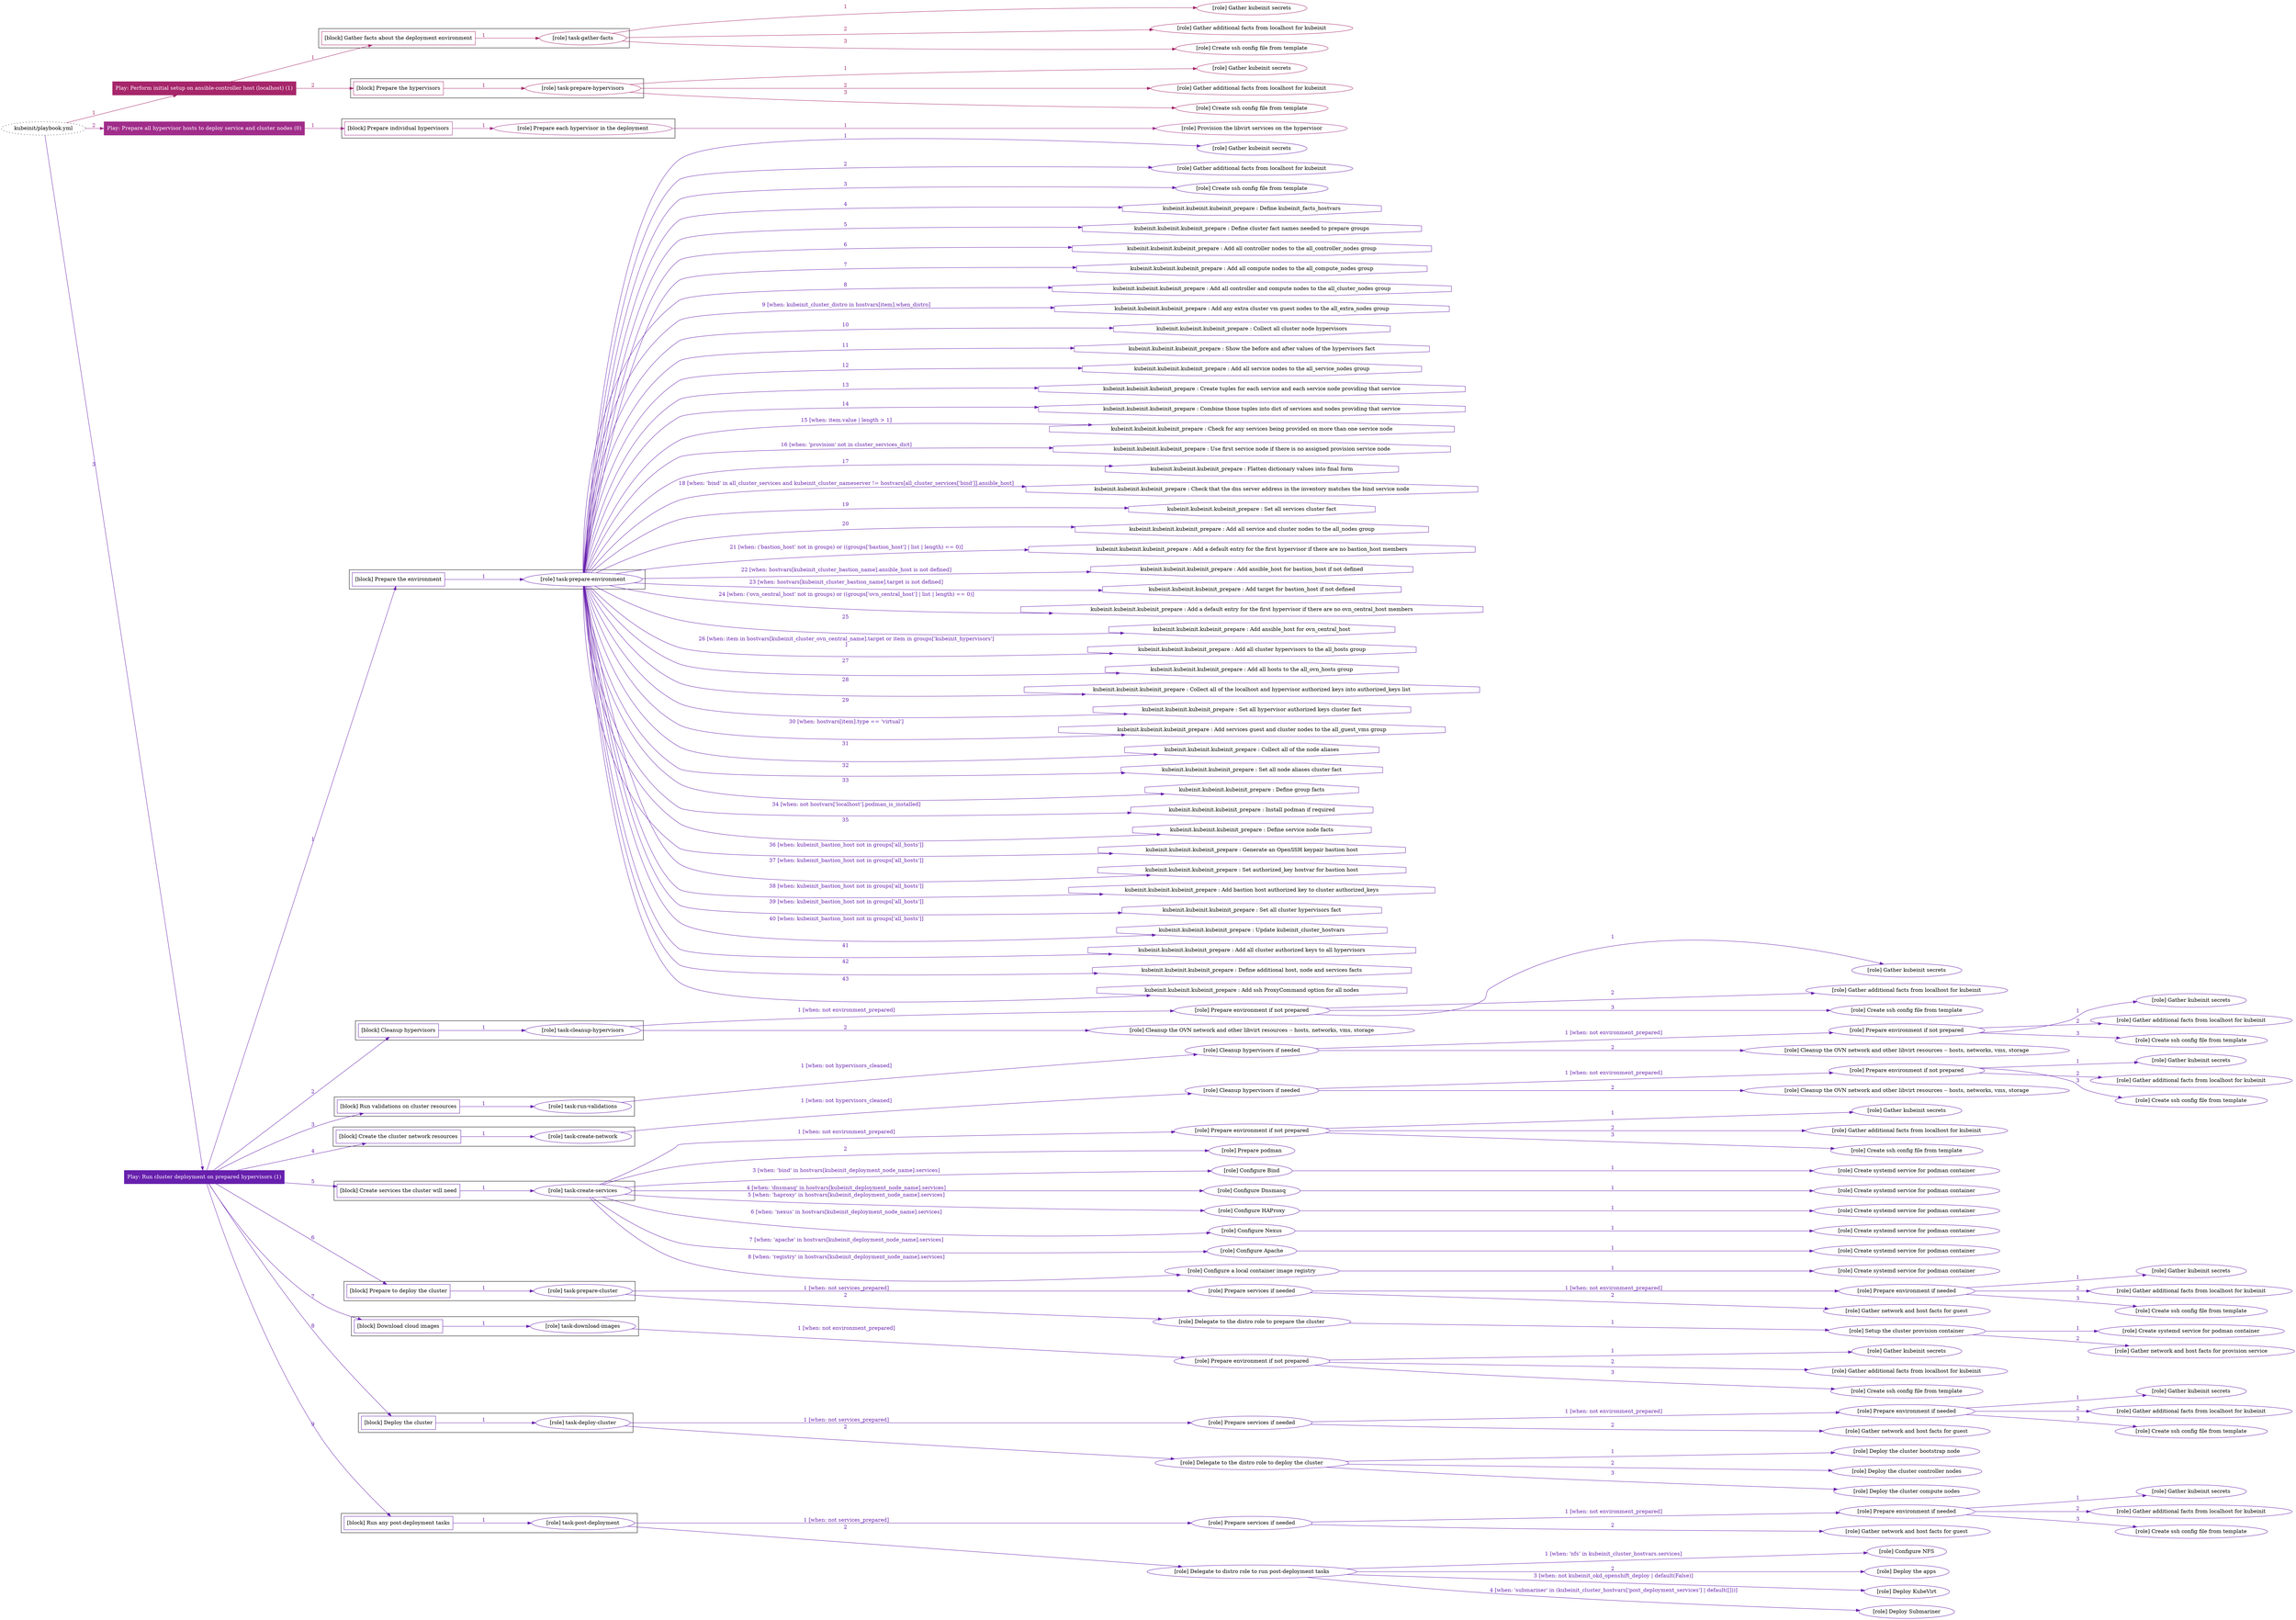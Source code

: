 digraph {
	graph [concentrate=true ordering=in rankdir=LR ratio=fill]
	edge [esep=5 sep=10]
	"kubeinit/playbook.yml" [URL="/home/runner/work/kubeinit/kubeinit/kubeinit/playbook.yml" id=playbook_902f510d style=dotted]
	play_24a1f738 [label="Play: Perform initial setup on ansible-controller host (localhost) (1)" URL="/home/runner/work/kubeinit/kubeinit/kubeinit/playbook.yml" color="#a6266a" fontcolor="#ffffff" id=play_24a1f738 shape=box style=filled tooltip=localhost]
	"kubeinit/playbook.yml" -> play_24a1f738 [label="1 " color="#a6266a" fontcolor="#a6266a" id=edge_0057a625 labeltooltip="1 " tooltip="1 "]
	subgraph "Gather kubeinit secrets" {
		role_63d03d7a [label="[role] Gather kubeinit secrets" URL="/home/runner/.ansible/collections/ansible_collections/kubeinit/kubeinit/roles/kubeinit_prepare/tasks/gather_kubeinit_facts.yml" color="#a6266a" id=role_63d03d7a tooltip="Gather kubeinit secrets"]
	}
	subgraph "Gather additional facts from localhost for kubeinit" {
		role_65df5c36 [label="[role] Gather additional facts from localhost for kubeinit" URL="/home/runner/.ansible/collections/ansible_collections/kubeinit/kubeinit/roles/kubeinit_prepare/tasks/gather_kubeinit_facts.yml" color="#a6266a" id=role_65df5c36 tooltip="Gather additional facts from localhost for kubeinit"]
	}
	subgraph "Create ssh config file from template" {
		role_8737aa76 [label="[role] Create ssh config file from template" URL="/home/runner/.ansible/collections/ansible_collections/kubeinit/kubeinit/roles/kubeinit_prepare/tasks/gather_kubeinit_facts.yml" color="#a6266a" id=role_8737aa76 tooltip="Create ssh config file from template"]
	}
	subgraph "task-gather-facts" {
		role_cde6677d [label="[role] task-gather-facts" URL="/home/runner/work/kubeinit/kubeinit/kubeinit/playbook.yml" color="#a6266a" id=role_cde6677d tooltip="task-gather-facts"]
		role_cde6677d -> role_63d03d7a [label="1 " color="#a6266a" fontcolor="#a6266a" id=edge_4faedcf8 labeltooltip="1 " tooltip="1 "]
		role_cde6677d -> role_65df5c36 [label="2 " color="#a6266a" fontcolor="#a6266a" id=edge_cbe1bf6d labeltooltip="2 " tooltip="2 "]
		role_cde6677d -> role_8737aa76 [label="3 " color="#a6266a" fontcolor="#a6266a" id=edge_e980e6f1 labeltooltip="3 " tooltip="3 "]
	}
	subgraph "Gather kubeinit secrets" {
		role_b8db8f0c [label="[role] Gather kubeinit secrets" URL="/home/runner/.ansible/collections/ansible_collections/kubeinit/kubeinit/roles/kubeinit_prepare/tasks/gather_kubeinit_facts.yml" color="#a6266a" id=role_b8db8f0c tooltip="Gather kubeinit secrets"]
	}
	subgraph "Gather additional facts from localhost for kubeinit" {
		role_231228e3 [label="[role] Gather additional facts from localhost for kubeinit" URL="/home/runner/.ansible/collections/ansible_collections/kubeinit/kubeinit/roles/kubeinit_prepare/tasks/gather_kubeinit_facts.yml" color="#a6266a" id=role_231228e3 tooltip="Gather additional facts from localhost for kubeinit"]
	}
	subgraph "Create ssh config file from template" {
		role_e6be067a [label="[role] Create ssh config file from template" URL="/home/runner/.ansible/collections/ansible_collections/kubeinit/kubeinit/roles/kubeinit_prepare/tasks/gather_kubeinit_facts.yml" color="#a6266a" id=role_e6be067a tooltip="Create ssh config file from template"]
	}
	subgraph "task-prepare-hypervisors" {
		role_44951993 [label="[role] task-prepare-hypervisors" URL="/home/runner/work/kubeinit/kubeinit/kubeinit/playbook.yml" color="#a6266a" id=role_44951993 tooltip="task-prepare-hypervisors"]
		role_44951993 -> role_b8db8f0c [label="1 " color="#a6266a" fontcolor="#a6266a" id=edge_6351946a labeltooltip="1 " tooltip="1 "]
		role_44951993 -> role_231228e3 [label="2 " color="#a6266a" fontcolor="#a6266a" id=edge_169e97a7 labeltooltip="2 " tooltip="2 "]
		role_44951993 -> role_e6be067a [label="3 " color="#a6266a" fontcolor="#a6266a" id=edge_68463c9b labeltooltip="3 " tooltip="3 "]
	}
	subgraph "Play: Perform initial setup on ansible-controller host (localhost) (1)" {
		play_24a1f738 -> block_374119f6 [label=1 color="#a6266a" fontcolor="#a6266a" id=edge_390c4642 labeltooltip=1 tooltip=1]
		subgraph cluster_block_374119f6 {
			block_374119f6 [label="[block] Gather facts about the deployment environment" URL="/home/runner/work/kubeinit/kubeinit/kubeinit/playbook.yml" color="#a6266a" id=block_374119f6 labeltooltip="Gather facts about the deployment environment" shape=box tooltip="Gather facts about the deployment environment"]
			block_374119f6 -> role_cde6677d [label="1 " color="#a6266a" fontcolor="#a6266a" id=edge_e7a63b22 labeltooltip="1 " tooltip="1 "]
		}
		play_24a1f738 -> block_617380c2 [label=2 color="#a6266a" fontcolor="#a6266a" id=edge_e180891a labeltooltip=2 tooltip=2]
		subgraph cluster_block_617380c2 {
			block_617380c2 [label="[block] Prepare the hypervisors" URL="/home/runner/work/kubeinit/kubeinit/kubeinit/playbook.yml" color="#a6266a" id=block_617380c2 labeltooltip="Prepare the hypervisors" shape=box tooltip="Prepare the hypervisors"]
			block_617380c2 -> role_44951993 [label="1 " color="#a6266a" fontcolor="#a6266a" id=edge_e311b805 labeltooltip="1 " tooltip="1 "]
		}
	}
	play_1eec1ab4 [label="Play: Prepare all hypervisor hosts to deploy service and cluster nodes (0)" URL="/home/runner/work/kubeinit/kubeinit/kubeinit/playbook.yml" color="#a02c8a" fontcolor="#ffffff" id=play_1eec1ab4 shape=box style=filled tooltip="Play: Prepare all hypervisor hosts to deploy service and cluster nodes (0)"]
	"kubeinit/playbook.yml" -> play_1eec1ab4 [label="2 " color="#a02c8a" fontcolor="#a02c8a" id=edge_08d93ea3 labeltooltip="2 " tooltip="2 "]
	subgraph "Provision the libvirt services on the hypervisor" {
		role_a6ac01e5 [label="[role] Provision the libvirt services on the hypervisor" URL="/home/runner/.ansible/collections/ansible_collections/kubeinit/kubeinit/roles/kubeinit_prepare/tasks/prepare_hypervisor.yml" color="#a02c8a" id=role_a6ac01e5 tooltip="Provision the libvirt services on the hypervisor"]
	}
	subgraph "Prepare each hypervisor in the deployment" {
		role_41842bb3 [label="[role] Prepare each hypervisor in the deployment" URL="/home/runner/work/kubeinit/kubeinit/kubeinit/playbook.yml" color="#a02c8a" id=role_41842bb3 tooltip="Prepare each hypervisor in the deployment"]
		role_41842bb3 -> role_a6ac01e5 [label="1 " color="#a02c8a" fontcolor="#a02c8a" id=edge_31b1082a labeltooltip="1 " tooltip="1 "]
	}
	subgraph "Play: Prepare all hypervisor hosts to deploy service and cluster nodes (0)" {
		play_1eec1ab4 -> block_8473791f [label=1 color="#a02c8a" fontcolor="#a02c8a" id=edge_1bd7954f labeltooltip=1 tooltip=1]
		subgraph cluster_block_8473791f {
			block_8473791f [label="[block] Prepare individual hypervisors" URL="/home/runner/work/kubeinit/kubeinit/kubeinit/playbook.yml" color="#a02c8a" id=block_8473791f labeltooltip="Prepare individual hypervisors" shape=box tooltip="Prepare individual hypervisors"]
			block_8473791f -> role_41842bb3 [label="1 " color="#a02c8a" fontcolor="#a02c8a" id=edge_42ff8dd9 labeltooltip="1 " tooltip="1 "]
		}
	}
	play_b1bc0242 [label="Play: Run cluster deployment on prepared hypervisors (1)" URL="/home/runner/work/kubeinit/kubeinit/kubeinit/playbook.yml" color="#671fad" fontcolor="#ffffff" id=play_b1bc0242 shape=box style=filled tooltip=localhost]
	"kubeinit/playbook.yml" -> play_b1bc0242 [label="3 " color="#671fad" fontcolor="#671fad" id=edge_bc77f18f labeltooltip="3 " tooltip="3 "]
	subgraph "Gather kubeinit secrets" {
		role_6ebc9758 [label="[role] Gather kubeinit secrets" URL="/home/runner/.ansible/collections/ansible_collections/kubeinit/kubeinit/roles/kubeinit_prepare/tasks/gather_kubeinit_facts.yml" color="#671fad" id=role_6ebc9758 tooltip="Gather kubeinit secrets"]
	}
	subgraph "Gather additional facts from localhost for kubeinit" {
		role_cf872fa0 [label="[role] Gather additional facts from localhost for kubeinit" URL="/home/runner/.ansible/collections/ansible_collections/kubeinit/kubeinit/roles/kubeinit_prepare/tasks/gather_kubeinit_facts.yml" color="#671fad" id=role_cf872fa0 tooltip="Gather additional facts from localhost for kubeinit"]
	}
	subgraph "Create ssh config file from template" {
		role_0f383ed6 [label="[role] Create ssh config file from template" URL="/home/runner/.ansible/collections/ansible_collections/kubeinit/kubeinit/roles/kubeinit_prepare/tasks/gather_kubeinit_facts.yml" color="#671fad" id=role_0f383ed6 tooltip="Create ssh config file from template"]
	}
	subgraph "task-prepare-environment" {
		role_f269812d [label="[role] task-prepare-environment" URL="/home/runner/work/kubeinit/kubeinit/kubeinit/playbook.yml" color="#671fad" id=role_f269812d tooltip="task-prepare-environment"]
		role_f269812d -> role_6ebc9758 [label="1 " color="#671fad" fontcolor="#671fad" id=edge_e35c3c3a labeltooltip="1 " tooltip="1 "]
		role_f269812d -> role_cf872fa0 [label="2 " color="#671fad" fontcolor="#671fad" id=edge_30bb4f13 labeltooltip="2 " tooltip="2 "]
		role_f269812d -> role_0f383ed6 [label="3 " color="#671fad" fontcolor="#671fad" id=edge_516cc786 labeltooltip="3 " tooltip="3 "]
		task_3daf952b [label="kubeinit.kubeinit.kubeinit_prepare : Define kubeinit_facts_hostvars" URL="/home/runner/.ansible/collections/ansible_collections/kubeinit/kubeinit/roles/kubeinit_prepare/tasks/main.yml" color="#671fad" id=task_3daf952b shape=octagon tooltip="kubeinit.kubeinit.kubeinit_prepare : Define kubeinit_facts_hostvars"]
		role_f269812d -> task_3daf952b [label="4 " color="#671fad" fontcolor="#671fad" id=edge_49bb8222 labeltooltip="4 " tooltip="4 "]
		task_23e533fe [label="kubeinit.kubeinit.kubeinit_prepare : Define cluster fact names needed to prepare groups" URL="/home/runner/.ansible/collections/ansible_collections/kubeinit/kubeinit/roles/kubeinit_prepare/tasks/main.yml" color="#671fad" id=task_23e533fe shape=octagon tooltip="kubeinit.kubeinit.kubeinit_prepare : Define cluster fact names needed to prepare groups"]
		role_f269812d -> task_23e533fe [label="5 " color="#671fad" fontcolor="#671fad" id=edge_d3323994 labeltooltip="5 " tooltip="5 "]
		task_d51af635 [label="kubeinit.kubeinit.kubeinit_prepare : Add all controller nodes to the all_controller_nodes group" URL="/home/runner/.ansible/collections/ansible_collections/kubeinit/kubeinit/roles/kubeinit_prepare/tasks/prepare_groups.yml" color="#671fad" id=task_d51af635 shape=octagon tooltip="kubeinit.kubeinit.kubeinit_prepare : Add all controller nodes to the all_controller_nodes group"]
		role_f269812d -> task_d51af635 [label="6 " color="#671fad" fontcolor="#671fad" id=edge_921ef95e labeltooltip="6 " tooltip="6 "]
		task_d91a0c95 [label="kubeinit.kubeinit.kubeinit_prepare : Add all compute nodes to the all_compute_nodes group" URL="/home/runner/.ansible/collections/ansible_collections/kubeinit/kubeinit/roles/kubeinit_prepare/tasks/prepare_groups.yml" color="#671fad" id=task_d91a0c95 shape=octagon tooltip="kubeinit.kubeinit.kubeinit_prepare : Add all compute nodes to the all_compute_nodes group"]
		role_f269812d -> task_d91a0c95 [label="7 " color="#671fad" fontcolor="#671fad" id=edge_35007158 labeltooltip="7 " tooltip="7 "]
		task_0d29c197 [label="kubeinit.kubeinit.kubeinit_prepare : Add all controller and compute nodes to the all_cluster_nodes group" URL="/home/runner/.ansible/collections/ansible_collections/kubeinit/kubeinit/roles/kubeinit_prepare/tasks/prepare_groups.yml" color="#671fad" id=task_0d29c197 shape=octagon tooltip="kubeinit.kubeinit.kubeinit_prepare : Add all controller and compute nodes to the all_cluster_nodes group"]
		role_f269812d -> task_0d29c197 [label="8 " color="#671fad" fontcolor="#671fad" id=edge_0a26c1eb labeltooltip="8 " tooltip="8 "]
		task_c083aa2e [label="kubeinit.kubeinit.kubeinit_prepare : Add any extra cluster vm guest nodes to the all_extra_nodes group" URL="/home/runner/.ansible/collections/ansible_collections/kubeinit/kubeinit/roles/kubeinit_prepare/tasks/prepare_groups.yml" color="#671fad" id=task_c083aa2e shape=octagon tooltip="kubeinit.kubeinit.kubeinit_prepare : Add any extra cluster vm guest nodes to the all_extra_nodes group"]
		role_f269812d -> task_c083aa2e [label="9 [when: kubeinit_cluster_distro in hostvars[item].when_distro]" color="#671fad" fontcolor="#671fad" id=edge_58333b5f labeltooltip="9 [when: kubeinit_cluster_distro in hostvars[item].when_distro]" tooltip="9 [when: kubeinit_cluster_distro in hostvars[item].when_distro]"]
		task_57d92814 [label="kubeinit.kubeinit.kubeinit_prepare : Collect all cluster node hypervisors" URL="/home/runner/.ansible/collections/ansible_collections/kubeinit/kubeinit/roles/kubeinit_prepare/tasks/prepare_groups.yml" color="#671fad" id=task_57d92814 shape=octagon tooltip="kubeinit.kubeinit.kubeinit_prepare : Collect all cluster node hypervisors"]
		role_f269812d -> task_57d92814 [label="10 " color="#671fad" fontcolor="#671fad" id=edge_dbceed7b labeltooltip="10 " tooltip="10 "]
		task_504dd338 [label="kubeinit.kubeinit.kubeinit_prepare : Show the before and after values of the hypervisors fact" URL="/home/runner/.ansible/collections/ansible_collections/kubeinit/kubeinit/roles/kubeinit_prepare/tasks/prepare_groups.yml" color="#671fad" id=task_504dd338 shape=octagon tooltip="kubeinit.kubeinit.kubeinit_prepare : Show the before and after values of the hypervisors fact"]
		role_f269812d -> task_504dd338 [label="11 " color="#671fad" fontcolor="#671fad" id=edge_1933469f labeltooltip="11 " tooltip="11 "]
		task_c8dc5b16 [label="kubeinit.kubeinit.kubeinit_prepare : Add all service nodes to the all_service_nodes group" URL="/home/runner/.ansible/collections/ansible_collections/kubeinit/kubeinit/roles/kubeinit_prepare/tasks/prepare_groups.yml" color="#671fad" id=task_c8dc5b16 shape=octagon tooltip="kubeinit.kubeinit.kubeinit_prepare : Add all service nodes to the all_service_nodes group"]
		role_f269812d -> task_c8dc5b16 [label="12 " color="#671fad" fontcolor="#671fad" id=edge_ab9cdd2b labeltooltip="12 " tooltip="12 "]
		task_1999b351 [label="kubeinit.kubeinit.kubeinit_prepare : Create tuples for each service and each service node providing that service" URL="/home/runner/.ansible/collections/ansible_collections/kubeinit/kubeinit/roles/kubeinit_prepare/tasks/prepare_groups.yml" color="#671fad" id=task_1999b351 shape=octagon tooltip="kubeinit.kubeinit.kubeinit_prepare : Create tuples for each service and each service node providing that service"]
		role_f269812d -> task_1999b351 [label="13 " color="#671fad" fontcolor="#671fad" id=edge_90992e9d labeltooltip="13 " tooltip="13 "]
		task_4ed23b68 [label="kubeinit.kubeinit.kubeinit_prepare : Combine those tuples into dict of services and nodes providing that service" URL="/home/runner/.ansible/collections/ansible_collections/kubeinit/kubeinit/roles/kubeinit_prepare/tasks/prepare_groups.yml" color="#671fad" id=task_4ed23b68 shape=octagon tooltip="kubeinit.kubeinit.kubeinit_prepare : Combine those tuples into dict of services and nodes providing that service"]
		role_f269812d -> task_4ed23b68 [label="14 " color="#671fad" fontcolor="#671fad" id=edge_27b81c12 labeltooltip="14 " tooltip="14 "]
		task_1e94eac8 [label="kubeinit.kubeinit.kubeinit_prepare : Check for any services being provided on more than one service node" URL="/home/runner/.ansible/collections/ansible_collections/kubeinit/kubeinit/roles/kubeinit_prepare/tasks/prepare_groups.yml" color="#671fad" id=task_1e94eac8 shape=octagon tooltip="kubeinit.kubeinit.kubeinit_prepare : Check for any services being provided on more than one service node"]
		role_f269812d -> task_1e94eac8 [label="15 [when: item.value | length > 1]" color="#671fad" fontcolor="#671fad" id=edge_2eceda5d labeltooltip="15 [when: item.value | length > 1]" tooltip="15 [when: item.value | length > 1]"]
		task_9fbdd4a3 [label="kubeinit.kubeinit.kubeinit_prepare : Use first service node if there is no assigned provision service node" URL="/home/runner/.ansible/collections/ansible_collections/kubeinit/kubeinit/roles/kubeinit_prepare/tasks/prepare_groups.yml" color="#671fad" id=task_9fbdd4a3 shape=octagon tooltip="kubeinit.kubeinit.kubeinit_prepare : Use first service node if there is no assigned provision service node"]
		role_f269812d -> task_9fbdd4a3 [label="16 [when: 'provision' not in cluster_services_dict]" color="#671fad" fontcolor="#671fad" id=edge_a8cfb808 labeltooltip="16 [when: 'provision' not in cluster_services_dict]" tooltip="16 [when: 'provision' not in cluster_services_dict]"]
		task_0115abdf [label="kubeinit.kubeinit.kubeinit_prepare : Flatten dictionary values into final form" URL="/home/runner/.ansible/collections/ansible_collections/kubeinit/kubeinit/roles/kubeinit_prepare/tasks/prepare_groups.yml" color="#671fad" id=task_0115abdf shape=octagon tooltip="kubeinit.kubeinit.kubeinit_prepare : Flatten dictionary values into final form"]
		role_f269812d -> task_0115abdf [label="17 " color="#671fad" fontcolor="#671fad" id=edge_10fd2e1c labeltooltip="17 " tooltip="17 "]
		task_4ca3243f [label="kubeinit.kubeinit.kubeinit_prepare : Check that the dns server address in the inventory matches the bind service node" URL="/home/runner/.ansible/collections/ansible_collections/kubeinit/kubeinit/roles/kubeinit_prepare/tasks/prepare_groups.yml" color="#671fad" id=task_4ca3243f shape=octagon tooltip="kubeinit.kubeinit.kubeinit_prepare : Check that the dns server address in the inventory matches the bind service node"]
		role_f269812d -> task_4ca3243f [label="18 [when: 'bind' in all_cluster_services and kubeinit_cluster_nameserver != hostvars[all_cluster_services['bind']].ansible_host]" color="#671fad" fontcolor="#671fad" id=edge_be7c9873 labeltooltip="18 [when: 'bind' in all_cluster_services and kubeinit_cluster_nameserver != hostvars[all_cluster_services['bind']].ansible_host]" tooltip="18 [when: 'bind' in all_cluster_services and kubeinit_cluster_nameserver != hostvars[all_cluster_services['bind']].ansible_host]"]
		task_7d5368e3 [label="kubeinit.kubeinit.kubeinit_prepare : Set all services cluster fact" URL="/home/runner/.ansible/collections/ansible_collections/kubeinit/kubeinit/roles/kubeinit_prepare/tasks/prepare_groups.yml" color="#671fad" id=task_7d5368e3 shape=octagon tooltip="kubeinit.kubeinit.kubeinit_prepare : Set all services cluster fact"]
		role_f269812d -> task_7d5368e3 [label="19 " color="#671fad" fontcolor="#671fad" id=edge_3bf4f3eb labeltooltip="19 " tooltip="19 "]
		task_d39c651c [label="kubeinit.kubeinit.kubeinit_prepare : Add all service and cluster nodes to the all_nodes group" URL="/home/runner/.ansible/collections/ansible_collections/kubeinit/kubeinit/roles/kubeinit_prepare/tasks/prepare_groups.yml" color="#671fad" id=task_d39c651c shape=octagon tooltip="kubeinit.kubeinit.kubeinit_prepare : Add all service and cluster nodes to the all_nodes group"]
		role_f269812d -> task_d39c651c [label="20 " color="#671fad" fontcolor="#671fad" id=edge_25b80bb0 labeltooltip="20 " tooltip="20 "]
		task_14df8d4d [label="kubeinit.kubeinit.kubeinit_prepare : Add a default entry for the first hypervisor if there are no bastion_host members" URL="/home/runner/.ansible/collections/ansible_collections/kubeinit/kubeinit/roles/kubeinit_prepare/tasks/prepare_groups.yml" color="#671fad" id=task_14df8d4d shape=octagon tooltip="kubeinit.kubeinit.kubeinit_prepare : Add a default entry for the first hypervisor if there are no bastion_host members"]
		role_f269812d -> task_14df8d4d [label="21 [when: ('bastion_host' not in groups) or ((groups['bastion_host'] | list | length) == 0)]" color="#671fad" fontcolor="#671fad" id=edge_1bf00d9d labeltooltip="21 [when: ('bastion_host' not in groups) or ((groups['bastion_host'] | list | length) == 0)]" tooltip="21 [when: ('bastion_host' not in groups) or ((groups['bastion_host'] | list | length) == 0)]"]
		task_b8ac943d [label="kubeinit.kubeinit.kubeinit_prepare : Add ansible_host for bastion_host if not defined" URL="/home/runner/.ansible/collections/ansible_collections/kubeinit/kubeinit/roles/kubeinit_prepare/tasks/prepare_groups.yml" color="#671fad" id=task_b8ac943d shape=octagon tooltip="kubeinit.kubeinit.kubeinit_prepare : Add ansible_host for bastion_host if not defined"]
		role_f269812d -> task_b8ac943d [label="22 [when: hostvars[kubeinit_cluster_bastion_name].ansible_host is not defined]" color="#671fad" fontcolor="#671fad" id=edge_65079f43 labeltooltip="22 [when: hostvars[kubeinit_cluster_bastion_name].ansible_host is not defined]" tooltip="22 [when: hostvars[kubeinit_cluster_bastion_name].ansible_host is not defined]"]
		task_ec809530 [label="kubeinit.kubeinit.kubeinit_prepare : Add target for bastion_host if not defined" URL="/home/runner/.ansible/collections/ansible_collections/kubeinit/kubeinit/roles/kubeinit_prepare/tasks/prepare_groups.yml" color="#671fad" id=task_ec809530 shape=octagon tooltip="kubeinit.kubeinit.kubeinit_prepare : Add target for bastion_host if not defined"]
		role_f269812d -> task_ec809530 [label="23 [when: hostvars[kubeinit_cluster_bastion_name].target is not defined]" color="#671fad" fontcolor="#671fad" id=edge_b674b9d8 labeltooltip="23 [when: hostvars[kubeinit_cluster_bastion_name].target is not defined]" tooltip="23 [when: hostvars[kubeinit_cluster_bastion_name].target is not defined]"]
		task_4a38798d [label="kubeinit.kubeinit.kubeinit_prepare : Add a default entry for the first hypervisor if there are no ovn_central_host members" URL="/home/runner/.ansible/collections/ansible_collections/kubeinit/kubeinit/roles/kubeinit_prepare/tasks/prepare_groups.yml" color="#671fad" id=task_4a38798d shape=octagon tooltip="kubeinit.kubeinit.kubeinit_prepare : Add a default entry for the first hypervisor if there are no ovn_central_host members"]
		role_f269812d -> task_4a38798d [label="24 [when: ('ovn_central_host' not in groups) or ((groups['ovn_central_host'] | list | length) == 0)]" color="#671fad" fontcolor="#671fad" id=edge_633c7d98 labeltooltip="24 [when: ('ovn_central_host' not in groups) or ((groups['ovn_central_host'] | list | length) == 0)]" tooltip="24 [when: ('ovn_central_host' not in groups) or ((groups['ovn_central_host'] | list | length) == 0)]"]
		task_2ef9f625 [label="kubeinit.kubeinit.kubeinit_prepare : Add ansible_host for ovn_central_host" URL="/home/runner/.ansible/collections/ansible_collections/kubeinit/kubeinit/roles/kubeinit_prepare/tasks/prepare_groups.yml" color="#671fad" id=task_2ef9f625 shape=octagon tooltip="kubeinit.kubeinit.kubeinit_prepare : Add ansible_host for ovn_central_host"]
		role_f269812d -> task_2ef9f625 [label="25 " color="#671fad" fontcolor="#671fad" id=edge_9e274c88 labeltooltip="25 " tooltip="25 "]
		task_fd217895 [label="kubeinit.kubeinit.kubeinit_prepare : Add all cluster hypervisors to the all_hosts group" URL="/home/runner/.ansible/collections/ansible_collections/kubeinit/kubeinit/roles/kubeinit_prepare/tasks/prepare_groups.yml" color="#671fad" id=task_fd217895 shape=octagon tooltip="kubeinit.kubeinit.kubeinit_prepare : Add all cluster hypervisors to the all_hosts group"]
		role_f269812d -> task_fd217895 [label="26 [when: item in hostvars[kubeinit_cluster_ovn_central_name].target or item in groups['kubeinit_hypervisors']
]" color="#671fad" fontcolor="#671fad" id=edge_6b354709 labeltooltip="26 [when: item in hostvars[kubeinit_cluster_ovn_central_name].target or item in groups['kubeinit_hypervisors']
]" tooltip="26 [when: item in hostvars[kubeinit_cluster_ovn_central_name].target or item in groups['kubeinit_hypervisors']
]"]
		task_c0a7049b [label="kubeinit.kubeinit.kubeinit_prepare : Add all hosts to the all_ovn_hosts group" URL="/home/runner/.ansible/collections/ansible_collections/kubeinit/kubeinit/roles/kubeinit_prepare/tasks/prepare_groups.yml" color="#671fad" id=task_c0a7049b shape=octagon tooltip="kubeinit.kubeinit.kubeinit_prepare : Add all hosts to the all_ovn_hosts group"]
		role_f269812d -> task_c0a7049b [label="27 " color="#671fad" fontcolor="#671fad" id=edge_399a9ceb labeltooltip="27 " tooltip="27 "]
		task_12a760c0 [label="kubeinit.kubeinit.kubeinit_prepare : Collect all of the localhost and hypervisor authorized keys into authorized_keys list" URL="/home/runner/.ansible/collections/ansible_collections/kubeinit/kubeinit/roles/kubeinit_prepare/tasks/prepare_groups.yml" color="#671fad" id=task_12a760c0 shape=octagon tooltip="kubeinit.kubeinit.kubeinit_prepare : Collect all of the localhost and hypervisor authorized keys into authorized_keys list"]
		role_f269812d -> task_12a760c0 [label="28 " color="#671fad" fontcolor="#671fad" id=edge_e07b14b3 labeltooltip="28 " tooltip="28 "]
		task_53238823 [label="kubeinit.kubeinit.kubeinit_prepare : Set all hypervisor authorized keys cluster fact" URL="/home/runner/.ansible/collections/ansible_collections/kubeinit/kubeinit/roles/kubeinit_prepare/tasks/prepare_groups.yml" color="#671fad" id=task_53238823 shape=octagon tooltip="kubeinit.kubeinit.kubeinit_prepare : Set all hypervisor authorized keys cluster fact"]
		role_f269812d -> task_53238823 [label="29 " color="#671fad" fontcolor="#671fad" id=edge_c4ab2688 labeltooltip="29 " tooltip="29 "]
		task_e7df2261 [label="kubeinit.kubeinit.kubeinit_prepare : Add services guest and cluster nodes to the all_guest_vms group" URL="/home/runner/.ansible/collections/ansible_collections/kubeinit/kubeinit/roles/kubeinit_prepare/tasks/prepare_groups.yml" color="#671fad" id=task_e7df2261 shape=octagon tooltip="kubeinit.kubeinit.kubeinit_prepare : Add services guest and cluster nodes to the all_guest_vms group"]
		role_f269812d -> task_e7df2261 [label="30 [when: hostvars[item].type == 'virtual']" color="#671fad" fontcolor="#671fad" id=edge_b44a3dfb labeltooltip="30 [when: hostvars[item].type == 'virtual']" tooltip="30 [when: hostvars[item].type == 'virtual']"]
		task_8c2f46da [label="kubeinit.kubeinit.kubeinit_prepare : Collect all of the node aliases" URL="/home/runner/.ansible/collections/ansible_collections/kubeinit/kubeinit/roles/kubeinit_prepare/tasks/prepare_groups.yml" color="#671fad" id=task_8c2f46da shape=octagon tooltip="kubeinit.kubeinit.kubeinit_prepare : Collect all of the node aliases"]
		role_f269812d -> task_8c2f46da [label="31 " color="#671fad" fontcolor="#671fad" id=edge_de1eca68 labeltooltip="31 " tooltip="31 "]
		task_3e79e2b5 [label="kubeinit.kubeinit.kubeinit_prepare : Set all node aliases cluster fact" URL="/home/runner/.ansible/collections/ansible_collections/kubeinit/kubeinit/roles/kubeinit_prepare/tasks/prepare_groups.yml" color="#671fad" id=task_3e79e2b5 shape=octagon tooltip="kubeinit.kubeinit.kubeinit_prepare : Set all node aliases cluster fact"]
		role_f269812d -> task_3e79e2b5 [label="32 " color="#671fad" fontcolor="#671fad" id=edge_7abada82 labeltooltip="32 " tooltip="32 "]
		task_42ec3f9c [label="kubeinit.kubeinit.kubeinit_prepare : Define group facts" URL="/home/runner/.ansible/collections/ansible_collections/kubeinit/kubeinit/roles/kubeinit_prepare/tasks/main.yml" color="#671fad" id=task_42ec3f9c shape=octagon tooltip="kubeinit.kubeinit.kubeinit_prepare : Define group facts"]
		role_f269812d -> task_42ec3f9c [label="33 " color="#671fad" fontcolor="#671fad" id=edge_9843f450 labeltooltip="33 " tooltip="33 "]
		task_d81173e0 [label="kubeinit.kubeinit.kubeinit_prepare : Install podman if required" URL="/home/runner/.ansible/collections/ansible_collections/kubeinit/kubeinit/roles/kubeinit_prepare/tasks/main.yml" color="#671fad" id=task_d81173e0 shape=octagon tooltip="kubeinit.kubeinit.kubeinit_prepare : Install podman if required"]
		role_f269812d -> task_d81173e0 [label="34 [when: not hostvars['localhost'].podman_is_installed]" color="#671fad" fontcolor="#671fad" id=edge_18d046bd labeltooltip="34 [when: not hostvars['localhost'].podman_is_installed]" tooltip="34 [when: not hostvars['localhost'].podman_is_installed]"]
		task_67a843ee [label="kubeinit.kubeinit.kubeinit_prepare : Define service node facts" URL="/home/runner/.ansible/collections/ansible_collections/kubeinit/kubeinit/roles/kubeinit_prepare/tasks/main.yml" color="#671fad" id=task_67a843ee shape=octagon tooltip="kubeinit.kubeinit.kubeinit_prepare : Define service node facts"]
		role_f269812d -> task_67a843ee [label="35 " color="#671fad" fontcolor="#671fad" id=edge_5389b871 labeltooltip="35 " tooltip="35 "]
		task_b8f541d7 [label="kubeinit.kubeinit.kubeinit_prepare : Generate an OpenSSH keypair bastion host" URL="/home/runner/.ansible/collections/ansible_collections/kubeinit/kubeinit/roles/kubeinit_prepare/tasks/main.yml" color="#671fad" id=task_b8f541d7 shape=octagon tooltip="kubeinit.kubeinit.kubeinit_prepare : Generate an OpenSSH keypair bastion host"]
		role_f269812d -> task_b8f541d7 [label="36 [when: kubeinit_bastion_host not in groups['all_hosts']]" color="#671fad" fontcolor="#671fad" id=edge_085f0b6d labeltooltip="36 [when: kubeinit_bastion_host not in groups['all_hosts']]" tooltip="36 [when: kubeinit_bastion_host not in groups['all_hosts']]"]
		task_bc301eee [label="kubeinit.kubeinit.kubeinit_prepare : Set authorized_key hostvar for bastion host" URL="/home/runner/.ansible/collections/ansible_collections/kubeinit/kubeinit/roles/kubeinit_prepare/tasks/main.yml" color="#671fad" id=task_bc301eee shape=octagon tooltip="kubeinit.kubeinit.kubeinit_prepare : Set authorized_key hostvar for bastion host"]
		role_f269812d -> task_bc301eee [label="37 [when: kubeinit_bastion_host not in groups['all_hosts']]" color="#671fad" fontcolor="#671fad" id=edge_a0cd6d6d labeltooltip="37 [when: kubeinit_bastion_host not in groups['all_hosts']]" tooltip="37 [when: kubeinit_bastion_host not in groups['all_hosts']]"]
		task_57276057 [label="kubeinit.kubeinit.kubeinit_prepare : Add bastion host authorized key to cluster authorized_keys" URL="/home/runner/.ansible/collections/ansible_collections/kubeinit/kubeinit/roles/kubeinit_prepare/tasks/main.yml" color="#671fad" id=task_57276057 shape=octagon tooltip="kubeinit.kubeinit.kubeinit_prepare : Add bastion host authorized key to cluster authorized_keys"]
		role_f269812d -> task_57276057 [label="38 [when: kubeinit_bastion_host not in groups['all_hosts']]" color="#671fad" fontcolor="#671fad" id=edge_a7c81dd4 labeltooltip="38 [when: kubeinit_bastion_host not in groups['all_hosts']]" tooltip="38 [when: kubeinit_bastion_host not in groups['all_hosts']]"]
		task_b958da19 [label="kubeinit.kubeinit.kubeinit_prepare : Set all cluster hypervisors fact" URL="/home/runner/.ansible/collections/ansible_collections/kubeinit/kubeinit/roles/kubeinit_prepare/tasks/main.yml" color="#671fad" id=task_b958da19 shape=octagon tooltip="kubeinit.kubeinit.kubeinit_prepare : Set all cluster hypervisors fact"]
		role_f269812d -> task_b958da19 [label="39 [when: kubeinit_bastion_host not in groups['all_hosts']]" color="#671fad" fontcolor="#671fad" id=edge_b5e527d5 labeltooltip="39 [when: kubeinit_bastion_host not in groups['all_hosts']]" tooltip="39 [when: kubeinit_bastion_host not in groups['all_hosts']]"]
		task_70def0cb [label="kubeinit.kubeinit.kubeinit_prepare : Update kubeinit_cluster_hostvars" URL="/home/runner/.ansible/collections/ansible_collections/kubeinit/kubeinit/roles/kubeinit_prepare/tasks/main.yml" color="#671fad" id=task_70def0cb shape=octagon tooltip="kubeinit.kubeinit.kubeinit_prepare : Update kubeinit_cluster_hostvars"]
		role_f269812d -> task_70def0cb [label="40 [when: kubeinit_bastion_host not in groups['all_hosts']]" color="#671fad" fontcolor="#671fad" id=edge_3a27bf6b labeltooltip="40 [when: kubeinit_bastion_host not in groups['all_hosts']]" tooltip="40 [when: kubeinit_bastion_host not in groups['all_hosts']]"]
		task_f5b0865f [label="kubeinit.kubeinit.kubeinit_prepare : Add all cluster authorized keys to all hypervisors" URL="/home/runner/.ansible/collections/ansible_collections/kubeinit/kubeinit/roles/kubeinit_prepare/tasks/main.yml" color="#671fad" id=task_f5b0865f shape=octagon tooltip="kubeinit.kubeinit.kubeinit_prepare : Add all cluster authorized keys to all hypervisors"]
		role_f269812d -> task_f5b0865f [label="41 " color="#671fad" fontcolor="#671fad" id=edge_09d61040 labeltooltip="41 " tooltip="41 "]
		task_03073cf7 [label="kubeinit.kubeinit.kubeinit_prepare : Define additional host, node and services facts" URL="/home/runner/.ansible/collections/ansible_collections/kubeinit/kubeinit/roles/kubeinit_prepare/tasks/main.yml" color="#671fad" id=task_03073cf7 shape=octagon tooltip="kubeinit.kubeinit.kubeinit_prepare : Define additional host, node and services facts"]
		role_f269812d -> task_03073cf7 [label="42 " color="#671fad" fontcolor="#671fad" id=edge_0c7890ad labeltooltip="42 " tooltip="42 "]
		task_512d7a07 [label="kubeinit.kubeinit.kubeinit_prepare : Add ssh ProxyCommand option for all nodes" URL="/home/runner/.ansible/collections/ansible_collections/kubeinit/kubeinit/roles/kubeinit_prepare/tasks/main.yml" color="#671fad" id=task_512d7a07 shape=octagon tooltip="kubeinit.kubeinit.kubeinit_prepare : Add ssh ProxyCommand option for all nodes"]
		role_f269812d -> task_512d7a07 [label="43 " color="#671fad" fontcolor="#671fad" id=edge_0e15bdf3 labeltooltip="43 " tooltip="43 "]
	}
	subgraph "Gather kubeinit secrets" {
		role_45163679 [label="[role] Gather kubeinit secrets" URL="/home/runner/.ansible/collections/ansible_collections/kubeinit/kubeinit/roles/kubeinit_prepare/tasks/gather_kubeinit_facts.yml" color="#671fad" id=role_45163679 tooltip="Gather kubeinit secrets"]
	}
	subgraph "Gather additional facts from localhost for kubeinit" {
		role_ee723b54 [label="[role] Gather additional facts from localhost for kubeinit" URL="/home/runner/.ansible/collections/ansible_collections/kubeinit/kubeinit/roles/kubeinit_prepare/tasks/gather_kubeinit_facts.yml" color="#671fad" id=role_ee723b54 tooltip="Gather additional facts from localhost for kubeinit"]
	}
	subgraph "Create ssh config file from template" {
		role_a2860a7e [label="[role] Create ssh config file from template" URL="/home/runner/.ansible/collections/ansible_collections/kubeinit/kubeinit/roles/kubeinit_prepare/tasks/gather_kubeinit_facts.yml" color="#671fad" id=role_a2860a7e tooltip="Create ssh config file from template"]
	}
	subgraph "Prepare environment if not prepared" {
		role_5d60ba26 [label="[role] Prepare environment if not prepared" URL="/home/runner/.ansible/collections/ansible_collections/kubeinit/kubeinit/roles/kubeinit_prepare/tasks/cleanup_hypervisors.yml" color="#671fad" id=role_5d60ba26 tooltip="Prepare environment if not prepared"]
		role_5d60ba26 -> role_45163679 [label="1 " color="#671fad" fontcolor="#671fad" id=edge_e175dc87 labeltooltip="1 " tooltip="1 "]
		role_5d60ba26 -> role_ee723b54 [label="2 " color="#671fad" fontcolor="#671fad" id=edge_4403fbd1 labeltooltip="2 " tooltip="2 "]
		role_5d60ba26 -> role_a2860a7e [label="3 " color="#671fad" fontcolor="#671fad" id=edge_a6853058 labeltooltip="3 " tooltip="3 "]
	}
	subgraph "Cleanup the OVN network and other libvirt resources -- hosts, networks, vms, storage" {
		role_789e9366 [label="[role] Cleanup the OVN network and other libvirt resources -- hosts, networks, vms, storage" URL="/home/runner/.ansible/collections/ansible_collections/kubeinit/kubeinit/roles/kubeinit_prepare/tasks/cleanup_hypervisors.yml" color="#671fad" id=role_789e9366 tooltip="Cleanup the OVN network and other libvirt resources -- hosts, networks, vms, storage"]
	}
	subgraph "task-cleanup-hypervisors" {
		role_26085ec7 [label="[role] task-cleanup-hypervisors" URL="/home/runner/work/kubeinit/kubeinit/kubeinit/playbook.yml" color="#671fad" id=role_26085ec7 tooltip="task-cleanup-hypervisors"]
		role_26085ec7 -> role_5d60ba26 [label="1 [when: not environment_prepared]" color="#671fad" fontcolor="#671fad" id=edge_7ce46adb labeltooltip="1 [when: not environment_prepared]" tooltip="1 [when: not environment_prepared]"]
		role_26085ec7 -> role_789e9366 [label="2 " color="#671fad" fontcolor="#671fad" id=edge_3614a15e labeltooltip="2 " tooltip="2 "]
	}
	subgraph "Gather kubeinit secrets" {
		role_6c09aa7b [label="[role] Gather kubeinit secrets" URL="/home/runner/.ansible/collections/ansible_collections/kubeinit/kubeinit/roles/kubeinit_prepare/tasks/gather_kubeinit_facts.yml" color="#671fad" id=role_6c09aa7b tooltip="Gather kubeinit secrets"]
	}
	subgraph "Gather additional facts from localhost for kubeinit" {
		role_4d5f1df6 [label="[role] Gather additional facts from localhost for kubeinit" URL="/home/runner/.ansible/collections/ansible_collections/kubeinit/kubeinit/roles/kubeinit_prepare/tasks/gather_kubeinit_facts.yml" color="#671fad" id=role_4d5f1df6 tooltip="Gather additional facts from localhost for kubeinit"]
	}
	subgraph "Create ssh config file from template" {
		role_e756a76e [label="[role] Create ssh config file from template" URL="/home/runner/.ansible/collections/ansible_collections/kubeinit/kubeinit/roles/kubeinit_prepare/tasks/gather_kubeinit_facts.yml" color="#671fad" id=role_e756a76e tooltip="Create ssh config file from template"]
	}
	subgraph "Prepare environment if not prepared" {
		role_c76729c3 [label="[role] Prepare environment if not prepared" URL="/home/runner/.ansible/collections/ansible_collections/kubeinit/kubeinit/roles/kubeinit_prepare/tasks/cleanup_hypervisors.yml" color="#671fad" id=role_c76729c3 tooltip="Prepare environment if not prepared"]
		role_c76729c3 -> role_6c09aa7b [label="1 " color="#671fad" fontcolor="#671fad" id=edge_0f539166 labeltooltip="1 " tooltip="1 "]
		role_c76729c3 -> role_4d5f1df6 [label="2 " color="#671fad" fontcolor="#671fad" id=edge_2429fc05 labeltooltip="2 " tooltip="2 "]
		role_c76729c3 -> role_e756a76e [label="3 " color="#671fad" fontcolor="#671fad" id=edge_3638df9b labeltooltip="3 " tooltip="3 "]
	}
	subgraph "Cleanup the OVN network and other libvirt resources -- hosts, networks, vms, storage" {
		role_ae199e39 [label="[role] Cleanup the OVN network and other libvirt resources -- hosts, networks, vms, storage" URL="/home/runner/.ansible/collections/ansible_collections/kubeinit/kubeinit/roles/kubeinit_prepare/tasks/cleanup_hypervisors.yml" color="#671fad" id=role_ae199e39 tooltip="Cleanup the OVN network and other libvirt resources -- hosts, networks, vms, storage"]
	}
	subgraph "Cleanup hypervisors if needed" {
		role_9fbf0827 [label="[role] Cleanup hypervisors if needed" URL="/home/runner/.ansible/collections/ansible_collections/kubeinit/kubeinit/roles/kubeinit_validations/tasks/main.yml" color="#671fad" id=role_9fbf0827 tooltip="Cleanup hypervisors if needed"]
		role_9fbf0827 -> role_c76729c3 [label="1 [when: not environment_prepared]" color="#671fad" fontcolor="#671fad" id=edge_f01dc5e1 labeltooltip="1 [when: not environment_prepared]" tooltip="1 [when: not environment_prepared]"]
		role_9fbf0827 -> role_ae199e39 [label="2 " color="#671fad" fontcolor="#671fad" id=edge_8e90a7e6 labeltooltip="2 " tooltip="2 "]
	}
	subgraph "task-run-validations" {
		role_8dfaa6b4 [label="[role] task-run-validations" URL="/home/runner/work/kubeinit/kubeinit/kubeinit/playbook.yml" color="#671fad" id=role_8dfaa6b4 tooltip="task-run-validations"]
		role_8dfaa6b4 -> role_9fbf0827 [label="1 [when: not hypervisors_cleaned]" color="#671fad" fontcolor="#671fad" id=edge_90960359 labeltooltip="1 [when: not hypervisors_cleaned]" tooltip="1 [when: not hypervisors_cleaned]"]
	}
	subgraph "Gather kubeinit secrets" {
		role_45621f85 [label="[role] Gather kubeinit secrets" URL="/home/runner/.ansible/collections/ansible_collections/kubeinit/kubeinit/roles/kubeinit_prepare/tasks/gather_kubeinit_facts.yml" color="#671fad" id=role_45621f85 tooltip="Gather kubeinit secrets"]
	}
	subgraph "Gather additional facts from localhost for kubeinit" {
		role_0fc36682 [label="[role] Gather additional facts from localhost for kubeinit" URL="/home/runner/.ansible/collections/ansible_collections/kubeinit/kubeinit/roles/kubeinit_prepare/tasks/gather_kubeinit_facts.yml" color="#671fad" id=role_0fc36682 tooltip="Gather additional facts from localhost for kubeinit"]
	}
	subgraph "Create ssh config file from template" {
		role_07730f10 [label="[role] Create ssh config file from template" URL="/home/runner/.ansible/collections/ansible_collections/kubeinit/kubeinit/roles/kubeinit_prepare/tasks/gather_kubeinit_facts.yml" color="#671fad" id=role_07730f10 tooltip="Create ssh config file from template"]
	}
	subgraph "Prepare environment if not prepared" {
		role_3ada515e [label="[role] Prepare environment if not prepared" URL="/home/runner/.ansible/collections/ansible_collections/kubeinit/kubeinit/roles/kubeinit_prepare/tasks/cleanup_hypervisors.yml" color="#671fad" id=role_3ada515e tooltip="Prepare environment if not prepared"]
		role_3ada515e -> role_45621f85 [label="1 " color="#671fad" fontcolor="#671fad" id=edge_7d0bc7ad labeltooltip="1 " tooltip="1 "]
		role_3ada515e -> role_0fc36682 [label="2 " color="#671fad" fontcolor="#671fad" id=edge_3c9e4326 labeltooltip="2 " tooltip="2 "]
		role_3ada515e -> role_07730f10 [label="3 " color="#671fad" fontcolor="#671fad" id=edge_ec703a79 labeltooltip="3 " tooltip="3 "]
	}
	subgraph "Cleanup the OVN network and other libvirt resources -- hosts, networks, vms, storage" {
		role_57f560f6 [label="[role] Cleanup the OVN network and other libvirt resources -- hosts, networks, vms, storage" URL="/home/runner/.ansible/collections/ansible_collections/kubeinit/kubeinit/roles/kubeinit_prepare/tasks/cleanup_hypervisors.yml" color="#671fad" id=role_57f560f6 tooltip="Cleanup the OVN network and other libvirt resources -- hosts, networks, vms, storage"]
	}
	subgraph "Cleanup hypervisors if needed" {
		role_6c953c3d [label="[role] Cleanup hypervisors if needed" URL="/home/runner/.ansible/collections/ansible_collections/kubeinit/kubeinit/roles/kubeinit_libvirt/tasks/create_network.yml" color="#671fad" id=role_6c953c3d tooltip="Cleanup hypervisors if needed"]
		role_6c953c3d -> role_3ada515e [label="1 [when: not environment_prepared]" color="#671fad" fontcolor="#671fad" id=edge_e8fe9537 labeltooltip="1 [when: not environment_prepared]" tooltip="1 [when: not environment_prepared]"]
		role_6c953c3d -> role_57f560f6 [label="2 " color="#671fad" fontcolor="#671fad" id=edge_ce148283 labeltooltip="2 " tooltip="2 "]
	}
	subgraph "task-create-network" {
		role_608a4acc [label="[role] task-create-network" URL="/home/runner/work/kubeinit/kubeinit/kubeinit/playbook.yml" color="#671fad" id=role_608a4acc tooltip="task-create-network"]
		role_608a4acc -> role_6c953c3d [label="1 [when: not hypervisors_cleaned]" color="#671fad" fontcolor="#671fad" id=edge_85cda93e labeltooltip="1 [when: not hypervisors_cleaned]" tooltip="1 [when: not hypervisors_cleaned]"]
	}
	subgraph "Gather kubeinit secrets" {
		role_906d382c [label="[role] Gather kubeinit secrets" URL="/home/runner/.ansible/collections/ansible_collections/kubeinit/kubeinit/roles/kubeinit_prepare/tasks/gather_kubeinit_facts.yml" color="#671fad" id=role_906d382c tooltip="Gather kubeinit secrets"]
	}
	subgraph "Gather additional facts from localhost for kubeinit" {
		role_36b8922d [label="[role] Gather additional facts from localhost for kubeinit" URL="/home/runner/.ansible/collections/ansible_collections/kubeinit/kubeinit/roles/kubeinit_prepare/tasks/gather_kubeinit_facts.yml" color="#671fad" id=role_36b8922d tooltip="Gather additional facts from localhost for kubeinit"]
	}
	subgraph "Create ssh config file from template" {
		role_137f3b39 [label="[role] Create ssh config file from template" URL="/home/runner/.ansible/collections/ansible_collections/kubeinit/kubeinit/roles/kubeinit_prepare/tasks/gather_kubeinit_facts.yml" color="#671fad" id=role_137f3b39 tooltip="Create ssh config file from template"]
	}
	subgraph "Prepare environment if not prepared" {
		role_43d8e0fe [label="[role] Prepare environment if not prepared" URL="/home/runner/.ansible/collections/ansible_collections/kubeinit/kubeinit/roles/kubeinit_services/tasks/main.yml" color="#671fad" id=role_43d8e0fe tooltip="Prepare environment if not prepared"]
		role_43d8e0fe -> role_906d382c [label="1 " color="#671fad" fontcolor="#671fad" id=edge_62b41616 labeltooltip="1 " tooltip="1 "]
		role_43d8e0fe -> role_36b8922d [label="2 " color="#671fad" fontcolor="#671fad" id=edge_161c19f2 labeltooltip="2 " tooltip="2 "]
		role_43d8e0fe -> role_137f3b39 [label="3 " color="#671fad" fontcolor="#671fad" id=edge_12cf1204 labeltooltip="3 " tooltip="3 "]
	}
	subgraph "Prepare podman" {
		role_6ad0d0ae [label="[role] Prepare podman" URL="/home/runner/.ansible/collections/ansible_collections/kubeinit/kubeinit/roles/kubeinit_services/tasks/00_create_service_pod.yml" color="#671fad" id=role_6ad0d0ae tooltip="Prepare podman"]
	}
	subgraph "Create systemd service for podman container" {
		role_fd90c7f1 [label="[role] Create systemd service for podman container" URL="/home/runner/.ansible/collections/ansible_collections/kubeinit/kubeinit/roles/kubeinit_bind/tasks/main.yml" color="#671fad" id=role_fd90c7f1 tooltip="Create systemd service for podman container"]
	}
	subgraph "Configure Bind" {
		role_d5d11374 [label="[role] Configure Bind" URL="/home/runner/.ansible/collections/ansible_collections/kubeinit/kubeinit/roles/kubeinit_services/tasks/start_services_containers.yml" color="#671fad" id=role_d5d11374 tooltip="Configure Bind"]
		role_d5d11374 -> role_fd90c7f1 [label="1 " color="#671fad" fontcolor="#671fad" id=edge_c9645f39 labeltooltip="1 " tooltip="1 "]
	}
	subgraph "Create systemd service for podman container" {
		role_e68b7370 [label="[role] Create systemd service for podman container" URL="/home/runner/.ansible/collections/ansible_collections/kubeinit/kubeinit/roles/kubeinit_dnsmasq/tasks/main.yml" color="#671fad" id=role_e68b7370 tooltip="Create systemd service for podman container"]
	}
	subgraph "Configure Dnsmasq" {
		role_de80794f [label="[role] Configure Dnsmasq" URL="/home/runner/.ansible/collections/ansible_collections/kubeinit/kubeinit/roles/kubeinit_services/tasks/start_services_containers.yml" color="#671fad" id=role_de80794f tooltip="Configure Dnsmasq"]
		role_de80794f -> role_e68b7370 [label="1 " color="#671fad" fontcolor="#671fad" id=edge_92a3542e labeltooltip="1 " tooltip="1 "]
	}
	subgraph "Create systemd service for podman container" {
		role_c7215e14 [label="[role] Create systemd service for podman container" URL="/home/runner/.ansible/collections/ansible_collections/kubeinit/kubeinit/roles/kubeinit_haproxy/tasks/main.yml" color="#671fad" id=role_c7215e14 tooltip="Create systemd service for podman container"]
	}
	subgraph "Configure HAProxy" {
		role_dbdf74d3 [label="[role] Configure HAProxy" URL="/home/runner/.ansible/collections/ansible_collections/kubeinit/kubeinit/roles/kubeinit_services/tasks/start_services_containers.yml" color="#671fad" id=role_dbdf74d3 tooltip="Configure HAProxy"]
		role_dbdf74d3 -> role_c7215e14 [label="1 " color="#671fad" fontcolor="#671fad" id=edge_b7a5ffa9 labeltooltip="1 " tooltip="1 "]
	}
	subgraph "Create systemd service for podman container" {
		role_ab7f3266 [label="[role] Create systemd service for podman container" URL="/home/runner/.ansible/collections/ansible_collections/kubeinit/kubeinit/roles/kubeinit_nexus/tasks/main.yml" color="#671fad" id=role_ab7f3266 tooltip="Create systemd service for podman container"]
	}
	subgraph "Configure Nexus" {
		role_b0628fa9 [label="[role] Configure Nexus" URL="/home/runner/.ansible/collections/ansible_collections/kubeinit/kubeinit/roles/kubeinit_services/tasks/start_services_containers.yml" color="#671fad" id=role_b0628fa9 tooltip="Configure Nexus"]
		role_b0628fa9 -> role_ab7f3266 [label="1 " color="#671fad" fontcolor="#671fad" id=edge_8a8f950c labeltooltip="1 " tooltip="1 "]
	}
	subgraph "Create systemd service for podman container" {
		role_b1eb6b7d [label="[role] Create systemd service for podman container" URL="/home/runner/.ansible/collections/ansible_collections/kubeinit/kubeinit/roles/kubeinit_apache/tasks/main.yml" color="#671fad" id=role_b1eb6b7d tooltip="Create systemd service for podman container"]
	}
	subgraph "Configure Apache" {
		role_5b70857e [label="[role] Configure Apache" URL="/home/runner/.ansible/collections/ansible_collections/kubeinit/kubeinit/roles/kubeinit_services/tasks/start_services_containers.yml" color="#671fad" id=role_5b70857e tooltip="Configure Apache"]
		role_5b70857e -> role_b1eb6b7d [label="1 " color="#671fad" fontcolor="#671fad" id=edge_9d8c2197 labeltooltip="1 " tooltip="1 "]
	}
	subgraph "Create systemd service for podman container" {
		role_ac06ed60 [label="[role] Create systemd service for podman container" URL="/home/runner/.ansible/collections/ansible_collections/kubeinit/kubeinit/roles/kubeinit_registry/tasks/main.yml" color="#671fad" id=role_ac06ed60 tooltip="Create systemd service for podman container"]
	}
	subgraph "Configure a local container image registry" {
		role_0d4ac420 [label="[role] Configure a local container image registry" URL="/home/runner/.ansible/collections/ansible_collections/kubeinit/kubeinit/roles/kubeinit_services/tasks/start_services_containers.yml" color="#671fad" id=role_0d4ac420 tooltip="Configure a local container image registry"]
		role_0d4ac420 -> role_ac06ed60 [label="1 " color="#671fad" fontcolor="#671fad" id=edge_95c1ce61 labeltooltip="1 " tooltip="1 "]
	}
	subgraph "task-create-services" {
		role_d5f98631 [label="[role] task-create-services" URL="/home/runner/work/kubeinit/kubeinit/kubeinit/playbook.yml" color="#671fad" id=role_d5f98631 tooltip="task-create-services"]
		role_d5f98631 -> role_43d8e0fe [label="1 [when: not environment_prepared]" color="#671fad" fontcolor="#671fad" id=edge_cde603ef labeltooltip="1 [when: not environment_prepared]" tooltip="1 [when: not environment_prepared]"]
		role_d5f98631 -> role_6ad0d0ae [label="2 " color="#671fad" fontcolor="#671fad" id=edge_4d389b72 labeltooltip="2 " tooltip="2 "]
		role_d5f98631 -> role_d5d11374 [label="3 [when: 'bind' in hostvars[kubeinit_deployment_node_name].services]" color="#671fad" fontcolor="#671fad" id=edge_b30343dd labeltooltip="3 [when: 'bind' in hostvars[kubeinit_deployment_node_name].services]" tooltip="3 [when: 'bind' in hostvars[kubeinit_deployment_node_name].services]"]
		role_d5f98631 -> role_de80794f [label="4 [when: 'dnsmasq' in hostvars[kubeinit_deployment_node_name].services]" color="#671fad" fontcolor="#671fad" id=edge_d239ec9c labeltooltip="4 [when: 'dnsmasq' in hostvars[kubeinit_deployment_node_name].services]" tooltip="4 [when: 'dnsmasq' in hostvars[kubeinit_deployment_node_name].services]"]
		role_d5f98631 -> role_dbdf74d3 [label="5 [when: 'haproxy' in hostvars[kubeinit_deployment_node_name].services]" color="#671fad" fontcolor="#671fad" id=edge_1d96a0ff labeltooltip="5 [when: 'haproxy' in hostvars[kubeinit_deployment_node_name].services]" tooltip="5 [when: 'haproxy' in hostvars[kubeinit_deployment_node_name].services]"]
		role_d5f98631 -> role_b0628fa9 [label="6 [when: 'nexus' in hostvars[kubeinit_deployment_node_name].services]" color="#671fad" fontcolor="#671fad" id=edge_f5083c6a labeltooltip="6 [when: 'nexus' in hostvars[kubeinit_deployment_node_name].services]" tooltip="6 [when: 'nexus' in hostvars[kubeinit_deployment_node_name].services]"]
		role_d5f98631 -> role_5b70857e [label="7 [when: 'apache' in hostvars[kubeinit_deployment_node_name].services]" color="#671fad" fontcolor="#671fad" id=edge_3b10f6c6 labeltooltip="7 [when: 'apache' in hostvars[kubeinit_deployment_node_name].services]" tooltip="7 [when: 'apache' in hostvars[kubeinit_deployment_node_name].services]"]
		role_d5f98631 -> role_0d4ac420 [label="8 [when: 'registry' in hostvars[kubeinit_deployment_node_name].services]" color="#671fad" fontcolor="#671fad" id=edge_b1f1b7e4 labeltooltip="8 [when: 'registry' in hostvars[kubeinit_deployment_node_name].services]" tooltip="8 [when: 'registry' in hostvars[kubeinit_deployment_node_name].services]"]
	}
	subgraph "Gather kubeinit secrets" {
		role_d4f7f477 [label="[role] Gather kubeinit secrets" URL="/home/runner/.ansible/collections/ansible_collections/kubeinit/kubeinit/roles/kubeinit_prepare/tasks/gather_kubeinit_facts.yml" color="#671fad" id=role_d4f7f477 tooltip="Gather kubeinit secrets"]
	}
	subgraph "Gather additional facts from localhost for kubeinit" {
		role_7e51bdbe [label="[role] Gather additional facts from localhost for kubeinit" URL="/home/runner/.ansible/collections/ansible_collections/kubeinit/kubeinit/roles/kubeinit_prepare/tasks/gather_kubeinit_facts.yml" color="#671fad" id=role_7e51bdbe tooltip="Gather additional facts from localhost for kubeinit"]
	}
	subgraph "Create ssh config file from template" {
		role_f7b6228b [label="[role] Create ssh config file from template" URL="/home/runner/.ansible/collections/ansible_collections/kubeinit/kubeinit/roles/kubeinit_prepare/tasks/gather_kubeinit_facts.yml" color="#671fad" id=role_f7b6228b tooltip="Create ssh config file from template"]
	}
	subgraph "Prepare environment if needed" {
		role_23f913f3 [label="[role] Prepare environment if needed" URL="/home/runner/.ansible/collections/ansible_collections/kubeinit/kubeinit/roles/kubeinit_services/tasks/prepare_services.yml" color="#671fad" id=role_23f913f3 tooltip="Prepare environment if needed"]
		role_23f913f3 -> role_d4f7f477 [label="1 " color="#671fad" fontcolor="#671fad" id=edge_3913efcf labeltooltip="1 " tooltip="1 "]
		role_23f913f3 -> role_7e51bdbe [label="2 " color="#671fad" fontcolor="#671fad" id=edge_3a2f3d13 labeltooltip="2 " tooltip="2 "]
		role_23f913f3 -> role_f7b6228b [label="3 " color="#671fad" fontcolor="#671fad" id=edge_85450cf5 labeltooltip="3 " tooltip="3 "]
	}
	subgraph "Gather network and host facts for guest" {
		role_94ed6a3e [label="[role] Gather network and host facts for guest" URL="/home/runner/.ansible/collections/ansible_collections/kubeinit/kubeinit/roles/kubeinit_services/tasks/prepare_services.yml" color="#671fad" id=role_94ed6a3e tooltip="Gather network and host facts for guest"]
	}
	subgraph "Prepare services if needed" {
		role_d999a197 [label="[role] Prepare services if needed" URL="/home/runner/.ansible/collections/ansible_collections/kubeinit/kubeinit/roles/kubeinit_prepare/tasks/prepare_cluster.yml" color="#671fad" id=role_d999a197 tooltip="Prepare services if needed"]
		role_d999a197 -> role_23f913f3 [label="1 [when: not environment_prepared]" color="#671fad" fontcolor="#671fad" id=edge_d1347302 labeltooltip="1 [when: not environment_prepared]" tooltip="1 [when: not environment_prepared]"]
		role_d999a197 -> role_94ed6a3e [label="2 " color="#671fad" fontcolor="#671fad" id=edge_1ac8553b labeltooltip="2 " tooltip="2 "]
	}
	subgraph "Create systemd service for podman container" {
		role_9a43bdaf [label="[role] Create systemd service for podman container" URL="/home/runner/.ansible/collections/ansible_collections/kubeinit/kubeinit/roles/kubeinit_services/tasks/create_provision_container.yml" color="#671fad" id=role_9a43bdaf tooltip="Create systemd service for podman container"]
	}
	subgraph "Gather network and host facts for provision service" {
		role_bd3b27d0 [label="[role] Gather network and host facts for provision service" URL="/home/runner/.ansible/collections/ansible_collections/kubeinit/kubeinit/roles/kubeinit_services/tasks/create_provision_container.yml" color="#671fad" id=role_bd3b27d0 tooltip="Gather network and host facts for provision service"]
	}
	subgraph "Setup the cluster provision container" {
		role_5ce60bdb [label="[role] Setup the cluster provision container" URL="/home/runner/.ansible/collections/ansible_collections/kubeinit/kubeinit/roles/kubeinit_okd/tasks/prepare_cluster.yml" color="#671fad" id=role_5ce60bdb tooltip="Setup the cluster provision container"]
		role_5ce60bdb -> role_9a43bdaf [label="1 " color="#671fad" fontcolor="#671fad" id=edge_c9480bc5 labeltooltip="1 " tooltip="1 "]
		role_5ce60bdb -> role_bd3b27d0 [label="2 " color="#671fad" fontcolor="#671fad" id=edge_13880e5e labeltooltip="2 " tooltip="2 "]
	}
	subgraph "Delegate to the distro role to prepare the cluster" {
		role_8fe5529a [label="[role] Delegate to the distro role to prepare the cluster" URL="/home/runner/.ansible/collections/ansible_collections/kubeinit/kubeinit/roles/kubeinit_prepare/tasks/prepare_cluster.yml" color="#671fad" id=role_8fe5529a tooltip="Delegate to the distro role to prepare the cluster"]
		role_8fe5529a -> role_5ce60bdb [label="1 " color="#671fad" fontcolor="#671fad" id=edge_8cbfa5a4 labeltooltip="1 " tooltip="1 "]
	}
	subgraph "task-prepare-cluster" {
		role_51bbda5c [label="[role] task-prepare-cluster" URL="/home/runner/work/kubeinit/kubeinit/kubeinit/playbook.yml" color="#671fad" id=role_51bbda5c tooltip="task-prepare-cluster"]
		role_51bbda5c -> role_d999a197 [label="1 [when: not services_prepared]" color="#671fad" fontcolor="#671fad" id=edge_888473e4 labeltooltip="1 [when: not services_prepared]" tooltip="1 [when: not services_prepared]"]
		role_51bbda5c -> role_8fe5529a [label="2 " color="#671fad" fontcolor="#671fad" id=edge_f41e3bef labeltooltip="2 " tooltip="2 "]
	}
	subgraph "Gather kubeinit secrets" {
		role_e435adb8 [label="[role] Gather kubeinit secrets" URL="/home/runner/.ansible/collections/ansible_collections/kubeinit/kubeinit/roles/kubeinit_prepare/tasks/gather_kubeinit_facts.yml" color="#671fad" id=role_e435adb8 tooltip="Gather kubeinit secrets"]
	}
	subgraph "Gather additional facts from localhost for kubeinit" {
		role_78c665d1 [label="[role] Gather additional facts from localhost for kubeinit" URL="/home/runner/.ansible/collections/ansible_collections/kubeinit/kubeinit/roles/kubeinit_prepare/tasks/gather_kubeinit_facts.yml" color="#671fad" id=role_78c665d1 tooltip="Gather additional facts from localhost for kubeinit"]
	}
	subgraph "Create ssh config file from template" {
		role_68824603 [label="[role] Create ssh config file from template" URL="/home/runner/.ansible/collections/ansible_collections/kubeinit/kubeinit/roles/kubeinit_prepare/tasks/gather_kubeinit_facts.yml" color="#671fad" id=role_68824603 tooltip="Create ssh config file from template"]
	}
	subgraph "Prepare environment if not prepared" {
		role_29f104a4 [label="[role] Prepare environment if not prepared" URL="/home/runner/.ansible/collections/ansible_collections/kubeinit/kubeinit/roles/kubeinit_libvirt/tasks/download_cloud_images.yml" color="#671fad" id=role_29f104a4 tooltip="Prepare environment if not prepared"]
		role_29f104a4 -> role_e435adb8 [label="1 " color="#671fad" fontcolor="#671fad" id=edge_3addfa14 labeltooltip="1 " tooltip="1 "]
		role_29f104a4 -> role_78c665d1 [label="2 " color="#671fad" fontcolor="#671fad" id=edge_38eeb15f labeltooltip="2 " tooltip="2 "]
		role_29f104a4 -> role_68824603 [label="3 " color="#671fad" fontcolor="#671fad" id=edge_c99c6486 labeltooltip="3 " tooltip="3 "]
	}
	subgraph "task-download-images" {
		role_48c182a9 [label="[role] task-download-images" URL="/home/runner/work/kubeinit/kubeinit/kubeinit/playbook.yml" color="#671fad" id=role_48c182a9 tooltip="task-download-images"]
		role_48c182a9 -> role_29f104a4 [label="1 [when: not environment_prepared]" color="#671fad" fontcolor="#671fad" id=edge_554d433b labeltooltip="1 [when: not environment_prepared]" tooltip="1 [when: not environment_prepared]"]
	}
	subgraph "Gather kubeinit secrets" {
		role_f82fac5b [label="[role] Gather kubeinit secrets" URL="/home/runner/.ansible/collections/ansible_collections/kubeinit/kubeinit/roles/kubeinit_prepare/tasks/gather_kubeinit_facts.yml" color="#671fad" id=role_f82fac5b tooltip="Gather kubeinit secrets"]
	}
	subgraph "Gather additional facts from localhost for kubeinit" {
		role_73e55e27 [label="[role] Gather additional facts from localhost for kubeinit" URL="/home/runner/.ansible/collections/ansible_collections/kubeinit/kubeinit/roles/kubeinit_prepare/tasks/gather_kubeinit_facts.yml" color="#671fad" id=role_73e55e27 tooltip="Gather additional facts from localhost for kubeinit"]
	}
	subgraph "Create ssh config file from template" {
		role_ec56ebb4 [label="[role] Create ssh config file from template" URL="/home/runner/.ansible/collections/ansible_collections/kubeinit/kubeinit/roles/kubeinit_prepare/tasks/gather_kubeinit_facts.yml" color="#671fad" id=role_ec56ebb4 tooltip="Create ssh config file from template"]
	}
	subgraph "Prepare environment if needed" {
		role_561c6607 [label="[role] Prepare environment if needed" URL="/home/runner/.ansible/collections/ansible_collections/kubeinit/kubeinit/roles/kubeinit_services/tasks/prepare_services.yml" color="#671fad" id=role_561c6607 tooltip="Prepare environment if needed"]
		role_561c6607 -> role_f82fac5b [label="1 " color="#671fad" fontcolor="#671fad" id=edge_3ef57966 labeltooltip="1 " tooltip="1 "]
		role_561c6607 -> role_73e55e27 [label="2 " color="#671fad" fontcolor="#671fad" id=edge_dc761959 labeltooltip="2 " tooltip="2 "]
		role_561c6607 -> role_ec56ebb4 [label="3 " color="#671fad" fontcolor="#671fad" id=edge_44882107 labeltooltip="3 " tooltip="3 "]
	}
	subgraph "Gather network and host facts for guest" {
		role_cdb024f4 [label="[role] Gather network and host facts for guest" URL="/home/runner/.ansible/collections/ansible_collections/kubeinit/kubeinit/roles/kubeinit_services/tasks/prepare_services.yml" color="#671fad" id=role_cdb024f4 tooltip="Gather network and host facts for guest"]
	}
	subgraph "Prepare services if needed" {
		role_75675d5a [label="[role] Prepare services if needed" URL="/home/runner/.ansible/collections/ansible_collections/kubeinit/kubeinit/roles/kubeinit_prepare/tasks/deploy_cluster.yml" color="#671fad" id=role_75675d5a tooltip="Prepare services if needed"]
		role_75675d5a -> role_561c6607 [label="1 [when: not environment_prepared]" color="#671fad" fontcolor="#671fad" id=edge_efe86fd8 labeltooltip="1 [when: not environment_prepared]" tooltip="1 [when: not environment_prepared]"]
		role_75675d5a -> role_cdb024f4 [label="2 " color="#671fad" fontcolor="#671fad" id=edge_5cc845ab labeltooltip="2 " tooltip="2 "]
	}
	subgraph "Deploy the cluster bootstrap node" {
		role_4ee6d3dc [label="[role] Deploy the cluster bootstrap node" URL="/home/runner/.ansible/collections/ansible_collections/kubeinit/kubeinit/roles/kubeinit_okd/tasks/main.yml" color="#671fad" id=role_4ee6d3dc tooltip="Deploy the cluster bootstrap node"]
	}
	subgraph "Deploy the cluster controller nodes" {
		role_93ba2579 [label="[role] Deploy the cluster controller nodes" URL="/home/runner/.ansible/collections/ansible_collections/kubeinit/kubeinit/roles/kubeinit_okd/tasks/main.yml" color="#671fad" id=role_93ba2579 tooltip="Deploy the cluster controller nodes"]
	}
	subgraph "Deploy the cluster compute nodes" {
		role_af212678 [label="[role] Deploy the cluster compute nodes" URL="/home/runner/.ansible/collections/ansible_collections/kubeinit/kubeinit/roles/kubeinit_okd/tasks/main.yml" color="#671fad" id=role_af212678 tooltip="Deploy the cluster compute nodes"]
	}
	subgraph "Delegate to the distro role to deploy the cluster" {
		role_82dbc2dd [label="[role] Delegate to the distro role to deploy the cluster" URL="/home/runner/.ansible/collections/ansible_collections/kubeinit/kubeinit/roles/kubeinit_prepare/tasks/deploy_cluster.yml" color="#671fad" id=role_82dbc2dd tooltip="Delegate to the distro role to deploy the cluster"]
		role_82dbc2dd -> role_4ee6d3dc [label="1 " color="#671fad" fontcolor="#671fad" id=edge_15be8efb labeltooltip="1 " tooltip="1 "]
		role_82dbc2dd -> role_93ba2579 [label="2 " color="#671fad" fontcolor="#671fad" id=edge_8fce7c82 labeltooltip="2 " tooltip="2 "]
		role_82dbc2dd -> role_af212678 [label="3 " color="#671fad" fontcolor="#671fad" id=edge_72ad0747 labeltooltip="3 " tooltip="3 "]
	}
	subgraph "task-deploy-cluster" {
		role_3b08e3ce [label="[role] task-deploy-cluster" URL="/home/runner/work/kubeinit/kubeinit/kubeinit/playbook.yml" color="#671fad" id=role_3b08e3ce tooltip="task-deploy-cluster"]
		role_3b08e3ce -> role_75675d5a [label="1 [when: not services_prepared]" color="#671fad" fontcolor="#671fad" id=edge_fec0368e labeltooltip="1 [when: not services_prepared]" tooltip="1 [when: not services_prepared]"]
		role_3b08e3ce -> role_82dbc2dd [label="2 " color="#671fad" fontcolor="#671fad" id=edge_9ad6e3b8 labeltooltip="2 " tooltip="2 "]
	}
	subgraph "Gather kubeinit secrets" {
		role_a6699df6 [label="[role] Gather kubeinit secrets" URL="/home/runner/.ansible/collections/ansible_collections/kubeinit/kubeinit/roles/kubeinit_prepare/tasks/gather_kubeinit_facts.yml" color="#671fad" id=role_a6699df6 tooltip="Gather kubeinit secrets"]
	}
	subgraph "Gather additional facts from localhost for kubeinit" {
		role_6bb2854e [label="[role] Gather additional facts from localhost for kubeinit" URL="/home/runner/.ansible/collections/ansible_collections/kubeinit/kubeinit/roles/kubeinit_prepare/tasks/gather_kubeinit_facts.yml" color="#671fad" id=role_6bb2854e tooltip="Gather additional facts from localhost for kubeinit"]
	}
	subgraph "Create ssh config file from template" {
		role_3fcfdb47 [label="[role] Create ssh config file from template" URL="/home/runner/.ansible/collections/ansible_collections/kubeinit/kubeinit/roles/kubeinit_prepare/tasks/gather_kubeinit_facts.yml" color="#671fad" id=role_3fcfdb47 tooltip="Create ssh config file from template"]
	}
	subgraph "Prepare environment if needed" {
		role_9b1a847b [label="[role] Prepare environment if needed" URL="/home/runner/.ansible/collections/ansible_collections/kubeinit/kubeinit/roles/kubeinit_services/tasks/prepare_services.yml" color="#671fad" id=role_9b1a847b tooltip="Prepare environment if needed"]
		role_9b1a847b -> role_a6699df6 [label="1 " color="#671fad" fontcolor="#671fad" id=edge_03f570a3 labeltooltip="1 " tooltip="1 "]
		role_9b1a847b -> role_6bb2854e [label="2 " color="#671fad" fontcolor="#671fad" id=edge_e21591fc labeltooltip="2 " tooltip="2 "]
		role_9b1a847b -> role_3fcfdb47 [label="3 " color="#671fad" fontcolor="#671fad" id=edge_7c2c876a labeltooltip="3 " tooltip="3 "]
	}
	subgraph "Gather network and host facts for guest" {
		role_cd5bbe98 [label="[role] Gather network and host facts for guest" URL="/home/runner/.ansible/collections/ansible_collections/kubeinit/kubeinit/roles/kubeinit_services/tasks/prepare_services.yml" color="#671fad" id=role_cd5bbe98 tooltip="Gather network and host facts for guest"]
	}
	subgraph "Prepare services if needed" {
		role_9813d9db [label="[role] Prepare services if needed" URL="/home/runner/.ansible/collections/ansible_collections/kubeinit/kubeinit/roles/kubeinit_prepare/tasks/post_deployment.yml" color="#671fad" id=role_9813d9db tooltip="Prepare services if needed"]
		role_9813d9db -> role_9b1a847b [label="1 [when: not environment_prepared]" color="#671fad" fontcolor="#671fad" id=edge_1b2f7ca8 labeltooltip="1 [when: not environment_prepared]" tooltip="1 [when: not environment_prepared]"]
		role_9813d9db -> role_cd5bbe98 [label="2 " color="#671fad" fontcolor="#671fad" id=edge_70fd57ad labeltooltip="2 " tooltip="2 "]
	}
	subgraph "Configure NFS" {
		role_de432989 [label="[role] Configure NFS" URL="/home/runner/.ansible/collections/ansible_collections/kubeinit/kubeinit/roles/kubeinit_okd/tasks/post_deployment_tasks.yml" color="#671fad" id=role_de432989 tooltip="Configure NFS"]
	}
	subgraph "Deploy the apps" {
		role_237a1951 [label="[role] Deploy the apps" URL="/home/runner/.ansible/collections/ansible_collections/kubeinit/kubeinit/roles/kubeinit_okd/tasks/post_deployment_tasks.yml" color="#671fad" id=role_237a1951 tooltip="Deploy the apps"]
	}
	subgraph "Deploy KubeVirt" {
		role_be424bc3 [label="[role] Deploy KubeVirt" URL="/home/runner/.ansible/collections/ansible_collections/kubeinit/kubeinit/roles/kubeinit_okd/tasks/post_deployment_tasks.yml" color="#671fad" id=role_be424bc3 tooltip="Deploy KubeVirt"]
	}
	subgraph "Deploy Submariner" {
		role_273ec9cd [label="[role] Deploy Submariner" URL="/home/runner/.ansible/collections/ansible_collections/kubeinit/kubeinit/roles/kubeinit_okd/tasks/post_deployment_tasks.yml" color="#671fad" id=role_273ec9cd tooltip="Deploy Submariner"]
	}
	subgraph "Delegate to distro role to run post-deployment tasks" {
		role_5b231d29 [label="[role] Delegate to distro role to run post-deployment tasks" URL="/home/runner/.ansible/collections/ansible_collections/kubeinit/kubeinit/roles/kubeinit_prepare/tasks/post_deployment.yml" color="#671fad" id=role_5b231d29 tooltip="Delegate to distro role to run post-deployment tasks"]
		role_5b231d29 -> role_de432989 [label="1 [when: 'nfs' in kubeinit_cluster_hostvars.services]" color="#671fad" fontcolor="#671fad" id=edge_3da08567 labeltooltip="1 [when: 'nfs' in kubeinit_cluster_hostvars.services]" tooltip="1 [when: 'nfs' in kubeinit_cluster_hostvars.services]"]
		role_5b231d29 -> role_237a1951 [label="2 " color="#671fad" fontcolor="#671fad" id=edge_dea691b6 labeltooltip="2 " tooltip="2 "]
		role_5b231d29 -> role_be424bc3 [label="3 [when: not kubeinit_okd_openshift_deploy | default(False)]" color="#671fad" fontcolor="#671fad" id=edge_049bb716 labeltooltip="3 [when: not kubeinit_okd_openshift_deploy | default(False)]" tooltip="3 [when: not kubeinit_okd_openshift_deploy | default(False)]"]
		role_5b231d29 -> role_273ec9cd [label="4 [when: 'submariner' in (kubeinit_cluster_hostvars['post_deployment_services'] | default([]))]" color="#671fad" fontcolor="#671fad" id=edge_77fb459f labeltooltip="4 [when: 'submariner' in (kubeinit_cluster_hostvars['post_deployment_services'] | default([]))]" tooltip="4 [when: 'submariner' in (kubeinit_cluster_hostvars['post_deployment_services'] | default([]))]"]
	}
	subgraph "task-post-deployment" {
		role_2684916e [label="[role] task-post-deployment" URL="/home/runner/work/kubeinit/kubeinit/kubeinit/playbook.yml" color="#671fad" id=role_2684916e tooltip="task-post-deployment"]
		role_2684916e -> role_9813d9db [label="1 [when: not services_prepared]" color="#671fad" fontcolor="#671fad" id=edge_d860dfd3 labeltooltip="1 [when: not services_prepared]" tooltip="1 [when: not services_prepared]"]
		role_2684916e -> role_5b231d29 [label="2 " color="#671fad" fontcolor="#671fad" id=edge_1b72ff57 labeltooltip="2 " tooltip="2 "]
	}
	subgraph "Play: Run cluster deployment on prepared hypervisors (1)" {
		play_b1bc0242 -> block_207ed1af [label=1 color="#671fad" fontcolor="#671fad" id=edge_c22531a1 labeltooltip=1 tooltip=1]
		subgraph cluster_block_207ed1af {
			block_207ed1af [label="[block] Prepare the environment" URL="/home/runner/work/kubeinit/kubeinit/kubeinit/playbook.yml" color="#671fad" id=block_207ed1af labeltooltip="Prepare the environment" shape=box tooltip="Prepare the environment"]
			block_207ed1af -> role_f269812d [label="1 " color="#671fad" fontcolor="#671fad" id=edge_b75701fd labeltooltip="1 " tooltip="1 "]
		}
		play_b1bc0242 -> block_aeda6859 [label=2 color="#671fad" fontcolor="#671fad" id=edge_f4bb13af labeltooltip=2 tooltip=2]
		subgraph cluster_block_aeda6859 {
			block_aeda6859 [label="[block] Cleanup hypervisors" URL="/home/runner/work/kubeinit/kubeinit/kubeinit/playbook.yml" color="#671fad" id=block_aeda6859 labeltooltip="Cleanup hypervisors" shape=box tooltip="Cleanup hypervisors"]
			block_aeda6859 -> role_26085ec7 [label="1 " color="#671fad" fontcolor="#671fad" id=edge_d9bdb9d8 labeltooltip="1 " tooltip="1 "]
		}
		play_b1bc0242 -> block_0d81c43c [label=3 color="#671fad" fontcolor="#671fad" id=edge_1ffd1bbc labeltooltip=3 tooltip=3]
		subgraph cluster_block_0d81c43c {
			block_0d81c43c [label="[block] Run validations on cluster resources" URL="/home/runner/work/kubeinit/kubeinit/kubeinit/playbook.yml" color="#671fad" id=block_0d81c43c labeltooltip="Run validations on cluster resources" shape=box tooltip="Run validations on cluster resources"]
			block_0d81c43c -> role_8dfaa6b4 [label="1 " color="#671fad" fontcolor="#671fad" id=edge_61b18520 labeltooltip="1 " tooltip="1 "]
		}
		play_b1bc0242 -> block_393ee7ca [label=4 color="#671fad" fontcolor="#671fad" id=edge_939ffd89 labeltooltip=4 tooltip=4]
		subgraph cluster_block_393ee7ca {
			block_393ee7ca [label="[block] Create the cluster network resources" URL="/home/runner/work/kubeinit/kubeinit/kubeinit/playbook.yml" color="#671fad" id=block_393ee7ca labeltooltip="Create the cluster network resources" shape=box tooltip="Create the cluster network resources"]
			block_393ee7ca -> role_608a4acc [label="1 " color="#671fad" fontcolor="#671fad" id=edge_72eec0bc labeltooltip="1 " tooltip="1 "]
		}
		play_b1bc0242 -> block_e30a4847 [label=5 color="#671fad" fontcolor="#671fad" id=edge_35cab6ee labeltooltip=5 tooltip=5]
		subgraph cluster_block_e30a4847 {
			block_e30a4847 [label="[block] Create services the cluster will need" URL="/home/runner/work/kubeinit/kubeinit/kubeinit/playbook.yml" color="#671fad" id=block_e30a4847 labeltooltip="Create services the cluster will need" shape=box tooltip="Create services the cluster will need"]
			block_e30a4847 -> role_d5f98631 [label="1 " color="#671fad" fontcolor="#671fad" id=edge_bbdfc852 labeltooltip="1 " tooltip="1 "]
		}
		play_b1bc0242 -> block_0392bac5 [label=6 color="#671fad" fontcolor="#671fad" id=edge_0ea80a0d labeltooltip=6 tooltip=6]
		subgraph cluster_block_0392bac5 {
			block_0392bac5 [label="[block] Prepare to deploy the cluster" URL="/home/runner/work/kubeinit/kubeinit/kubeinit/playbook.yml" color="#671fad" id=block_0392bac5 labeltooltip="Prepare to deploy the cluster" shape=box tooltip="Prepare to deploy the cluster"]
			block_0392bac5 -> role_51bbda5c [label="1 " color="#671fad" fontcolor="#671fad" id=edge_8a7a1f6d labeltooltip="1 " tooltip="1 "]
		}
		play_b1bc0242 -> block_7fd27869 [label=7 color="#671fad" fontcolor="#671fad" id=edge_fb0c53c6 labeltooltip=7 tooltip=7]
		subgraph cluster_block_7fd27869 {
			block_7fd27869 [label="[block] Download cloud images" URL="/home/runner/work/kubeinit/kubeinit/kubeinit/playbook.yml" color="#671fad" id=block_7fd27869 labeltooltip="Download cloud images" shape=box tooltip="Download cloud images"]
			block_7fd27869 -> role_48c182a9 [label="1 " color="#671fad" fontcolor="#671fad" id=edge_afcbcf89 labeltooltip="1 " tooltip="1 "]
		}
		play_b1bc0242 -> block_518f52d1 [label=8 color="#671fad" fontcolor="#671fad" id=edge_eea25548 labeltooltip=8 tooltip=8]
		subgraph cluster_block_518f52d1 {
			block_518f52d1 [label="[block] Deploy the cluster" URL="/home/runner/work/kubeinit/kubeinit/kubeinit/playbook.yml" color="#671fad" id=block_518f52d1 labeltooltip="Deploy the cluster" shape=box tooltip="Deploy the cluster"]
			block_518f52d1 -> role_3b08e3ce [label="1 " color="#671fad" fontcolor="#671fad" id=edge_fdfde2dd labeltooltip="1 " tooltip="1 "]
		}
		play_b1bc0242 -> block_3c36113d [label=9 color="#671fad" fontcolor="#671fad" id=edge_a168efd3 labeltooltip=9 tooltip=9]
		subgraph cluster_block_3c36113d {
			block_3c36113d [label="[block] Run any post-deployment tasks" URL="/home/runner/work/kubeinit/kubeinit/kubeinit/playbook.yml" color="#671fad" id=block_3c36113d labeltooltip="Run any post-deployment tasks" shape=box tooltip="Run any post-deployment tasks"]
			block_3c36113d -> role_2684916e [label="1 " color="#671fad" fontcolor="#671fad" id=edge_a3981fc7 labeltooltip="1 " tooltip="1 "]
		}
	}
}
